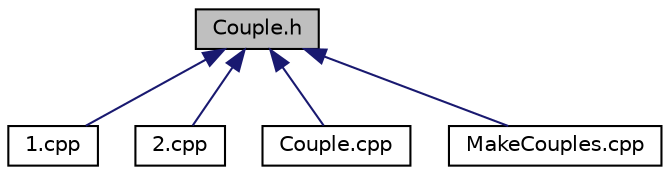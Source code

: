digraph "Couple.h"
{
  edge [fontname="Helvetica",fontsize="10",labelfontname="Helvetica",labelfontsize="10"];
  node [fontname="Helvetica",fontsize="10",shape=record];
  Node1 [label="Couple.h",height=0.2,width=0.4,color="black", fillcolor="grey75", style="filled", fontcolor="black"];
  Node1 -> Node2 [dir="back",color="midnightblue",fontsize="10",style="solid",fontname="Helvetica"];
  Node2 [label="1.cpp",height=0.2,width=0.4,color="black", fillcolor="white", style="filled",URL="$1_8cpp.html"];
  Node1 -> Node3 [dir="back",color="midnightblue",fontsize="10",style="solid",fontname="Helvetica"];
  Node3 [label="2.cpp",height=0.2,width=0.4,color="black", fillcolor="white", style="filled",URL="$2_8cpp.html"];
  Node1 -> Node4 [dir="back",color="midnightblue",fontsize="10",style="solid",fontname="Helvetica"];
  Node4 [label="Couple.cpp",height=0.2,width=0.4,color="black", fillcolor="white", style="filled",URL="$_couple_8cpp.html"];
  Node1 -> Node5 [dir="back",color="midnightblue",fontsize="10",style="solid",fontname="Helvetica"];
  Node5 [label="MakeCouples.cpp",height=0.2,width=0.4,color="black", fillcolor="white", style="filled",URL="$_make_couples_8cpp.html"];
}
